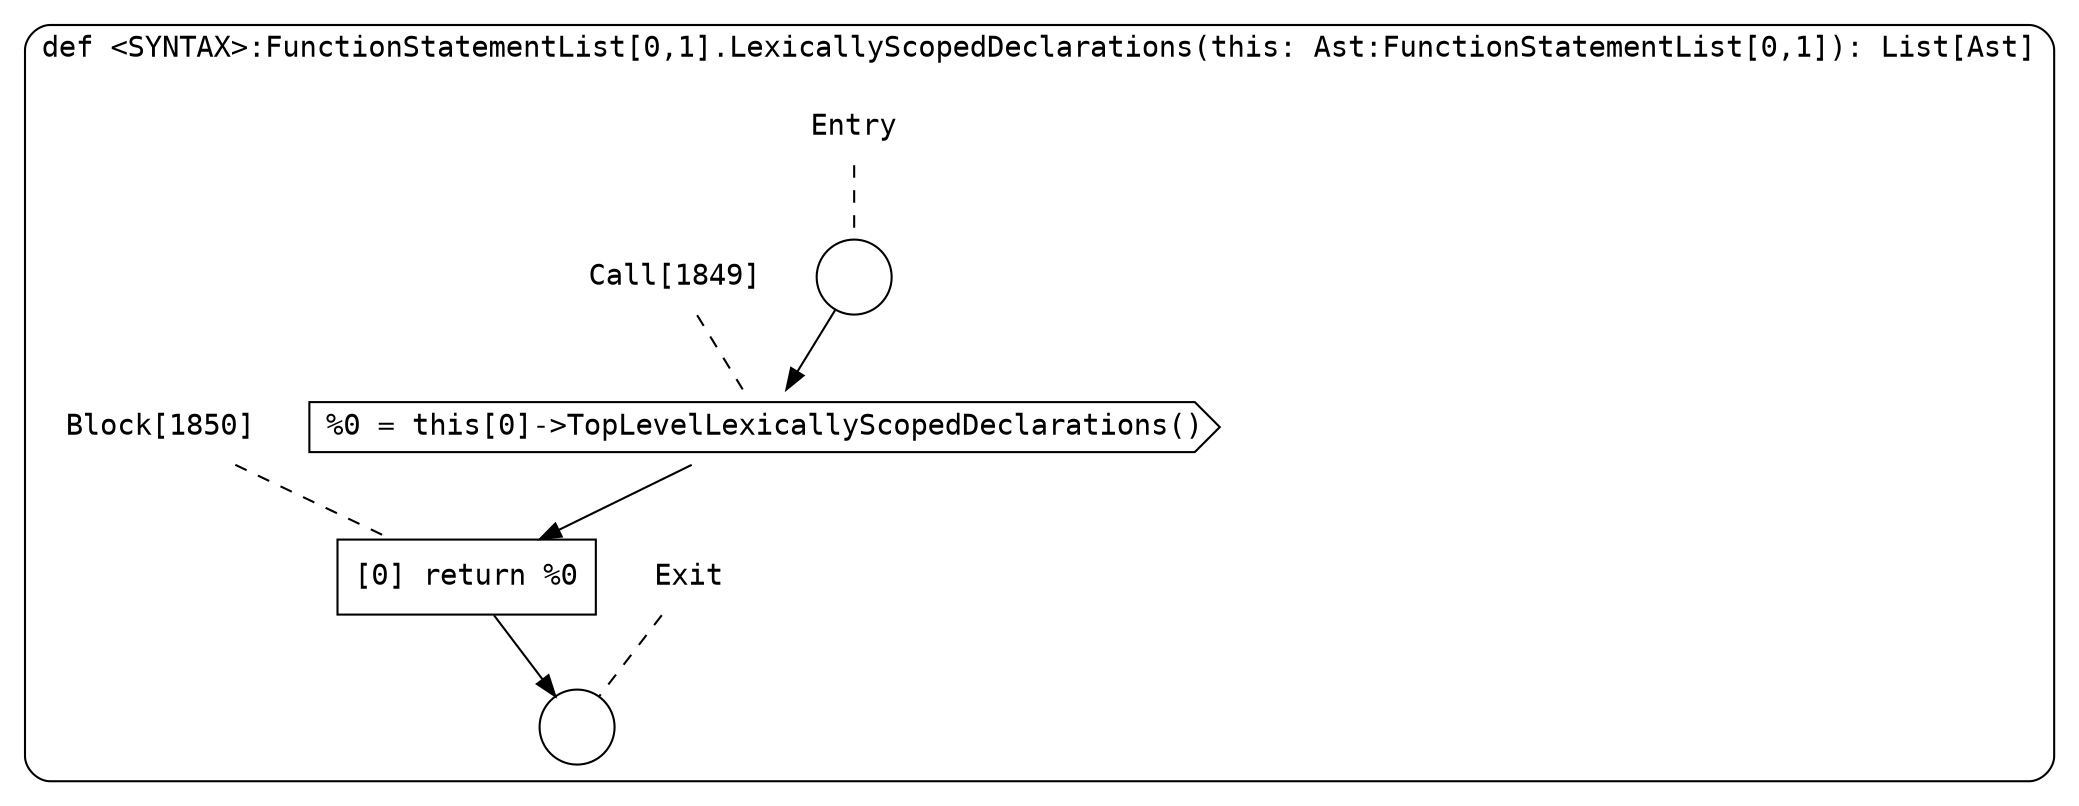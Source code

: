 digraph {
  graph [fontname = "Consolas"]
  node [fontname = "Consolas"]
  edge [fontname = "Consolas"]
  subgraph cluster302 {
    label = "def <SYNTAX>:FunctionStatementList[0,1].LexicallyScopedDeclarations(this: Ast:FunctionStatementList[0,1]): List[Ast]"
    style = rounded
    cluster302_entry_name [shape=none, label=<<font color="black">Entry</font>>]
    cluster302_entry_name -> cluster302_entry [arrowhead=none, color="black", style=dashed]
    cluster302_entry [shape=circle label=" " color="black" fillcolor="white" style=filled]
    cluster302_entry -> node1849 [color="black"]
    cluster302_exit_name [shape=none, label=<<font color="black">Exit</font>>]
    cluster302_exit_name -> cluster302_exit [arrowhead=none, color="black", style=dashed]
    cluster302_exit [shape=circle label=" " color="black" fillcolor="white" style=filled]
    node1849_name [shape=none, label=<<font color="black">Call[1849]</font>>]
    node1849_name -> node1849 [arrowhead=none, color="black", style=dashed]
    node1849 [shape=cds, label=<<font color="black">%0 = this[0]-&gt;TopLevelLexicallyScopedDeclarations()</font>> color="black" fillcolor="white", style=filled]
    node1849 -> node1850 [color="black"]
    node1850_name [shape=none, label=<<font color="black">Block[1850]</font>>]
    node1850_name -> node1850 [arrowhead=none, color="black", style=dashed]
    node1850 [shape=box, label=<<font color="black">[0] return %0<BR ALIGN="LEFT"/></font>> color="black" fillcolor="white", style=filled]
    node1850 -> cluster302_exit [color="black"]
  }
}